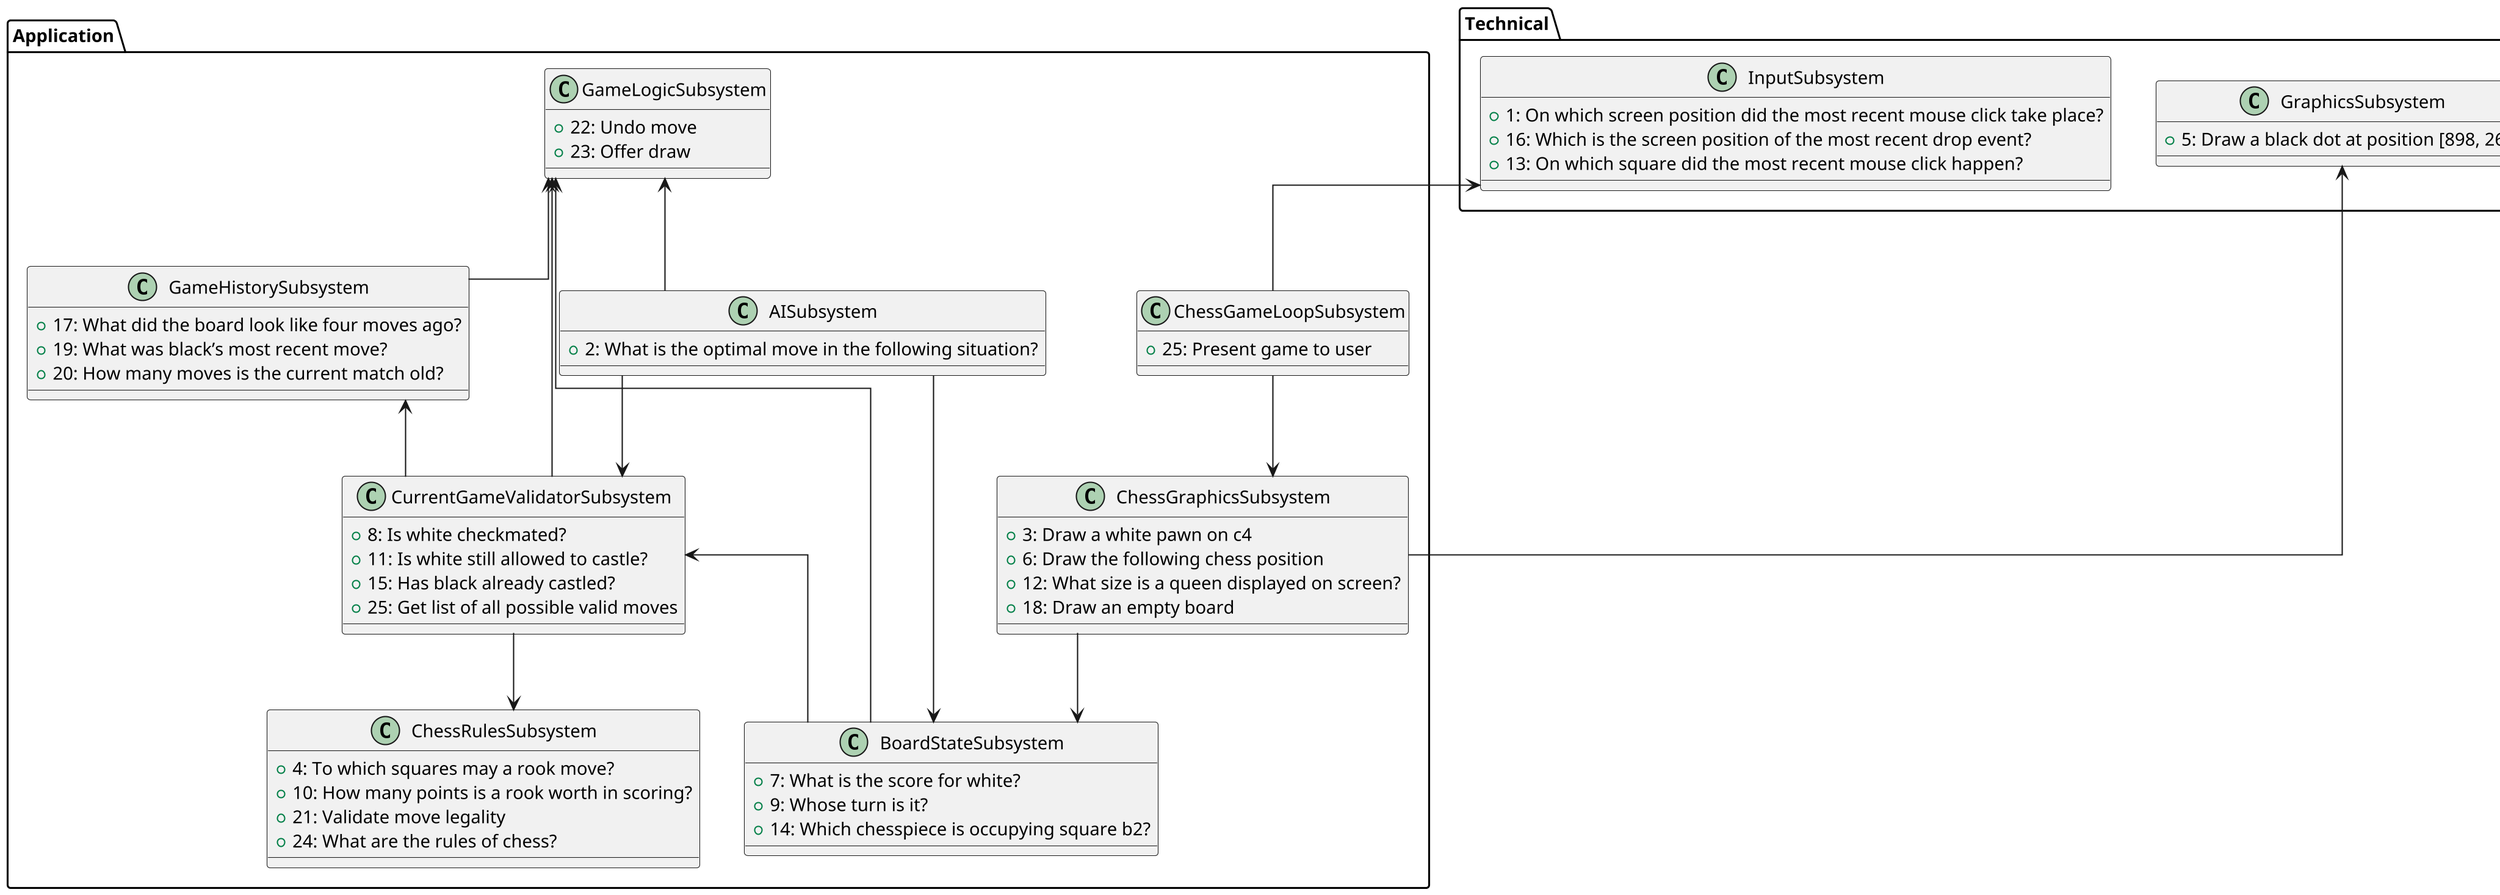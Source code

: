 @startuml
skinparam linetype ortho
skinparam dpi 200

package Application {
  class ChessRulesSubsystem {
    +4: To which squares may a rook move?
    +10: How many points is a rook worth in scoring?
    +21: Validate move legality
    +24: What are the rules of chess?
  }

  class CurrentGameValidatorSubsystem {
    +8: Is white checkmated?
    +11: Is white still allowed to castle?
    +15: Has black already castled?
    +25: Get list of all possible valid moves
  }

  class GameHistorySubsystem {
    +17: What did the board look like four moves ago?
    +19: What was black’s most recent move?
    +20: How many moves is the current match old?
  }

  class BoardStateSubsystem {
    +7: What is the score for white?
    +9: Whose turn is it?
    +14: Which chesspiece is occupying square b2?
  }

  class AISubsystem {
    +2: What is the optimal move in the following situation?
  }

  class GameLogicSubsystem {
    +22: Undo move
    +23: Offer draw
  }

  class ChessGameLoopSubsystem {
    +25: Present game to user
  }
  
  class ChessGraphicsSubsystem {
    +3: Draw a white pawn on c4
    +6: Draw the following chess position
    +12: What size is a queen displayed on screen?
    +18: Draw an empty board
  }
}

package Technical {
  class InputSubsystem {
    +1: On which screen position did the most recent mouse click take place?
    +16: Which is the screen position of the most recent drop event?
    +13: On which square did the most recent mouse click happen?
  }

  class GraphicsSubsystem {
    +5: Draw a black dot at position [898, 266]
  }
}

GameLogicSubsystem <-- CurrentGameValidatorSubsystem
CurrentGameValidatorSubsystem <-- BoardStateSubsystem
CurrentGameValidatorSubsystem --> ChessRulesSubsystem
GameHistorySubsystem <-- CurrentGameValidatorSubsystem
InputSubsystem <-- ChessGameLoopSubsystem
ChessGameLoopSubsystem --> ChessGraphicsSubsystem
GraphicsSubsystem <-- ChessGraphicsSubsystem
ChessGraphicsSubsystem --> BoardStateSubsystem
AISubsystem --> CurrentGameValidatorSubsystem
AISubsystem --> BoardStateSubsystem

GameLogicSubsystem <-- GameHistorySubsystem
GameLogicSubsystem <-- AISubsystem
GameLogicSubsystem <-- BoardStateSubsystem
@enduml
